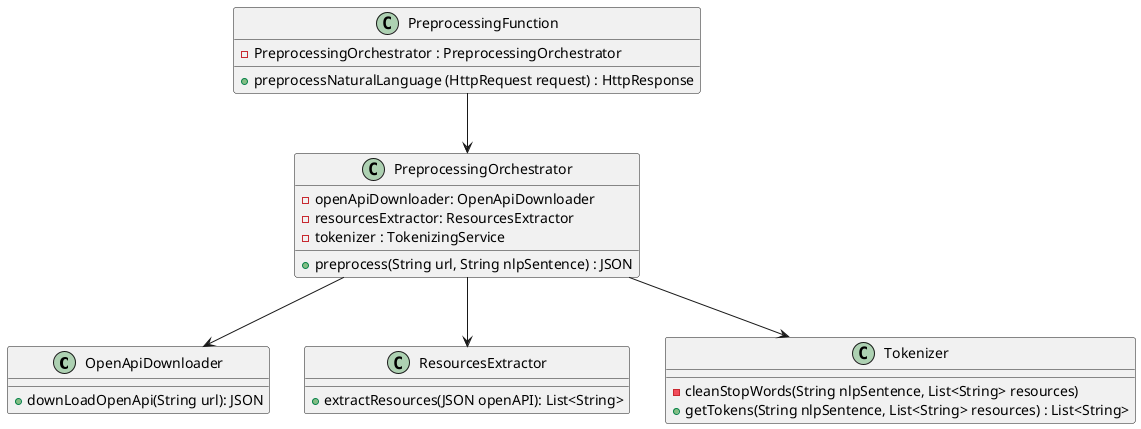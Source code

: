 @startuml Preprocessing API

class OpenApiDownloader{
    +downLoadOpenApi(String url): JSON
}

class ResourcesExtractor{
    +extractResources(JSON openAPI): List<String>
}

class Tokenizer{
    -cleanStopWords(String nlpSentence, List<String> resources)
    +getTokens(String nlpSentence, List<String> resources) : List<String> 
}
class PreprocessingOrchestrator {
    -openApiDownloader: OpenApiDownloader
    -resourcesExtractor: ResourcesExtractor
    -tokenizer : TokenizingService
    +preprocess(String url, String nlpSentence) : JSON 
}

class PreprocessingFunction {
	-PreprocessingOrchestrator : PreprocessingOrchestrator
	+preprocessNaturalLanguage (HttpRequest request) : HttpResponse
}
PreprocessingFunction --> PreprocessingOrchestrator 
PreprocessingOrchestrator --> OpenApiDownloader
PreprocessingOrchestrator --> ResourcesExtractor
PreprocessingOrchestrator --> Tokenizer
@enduml